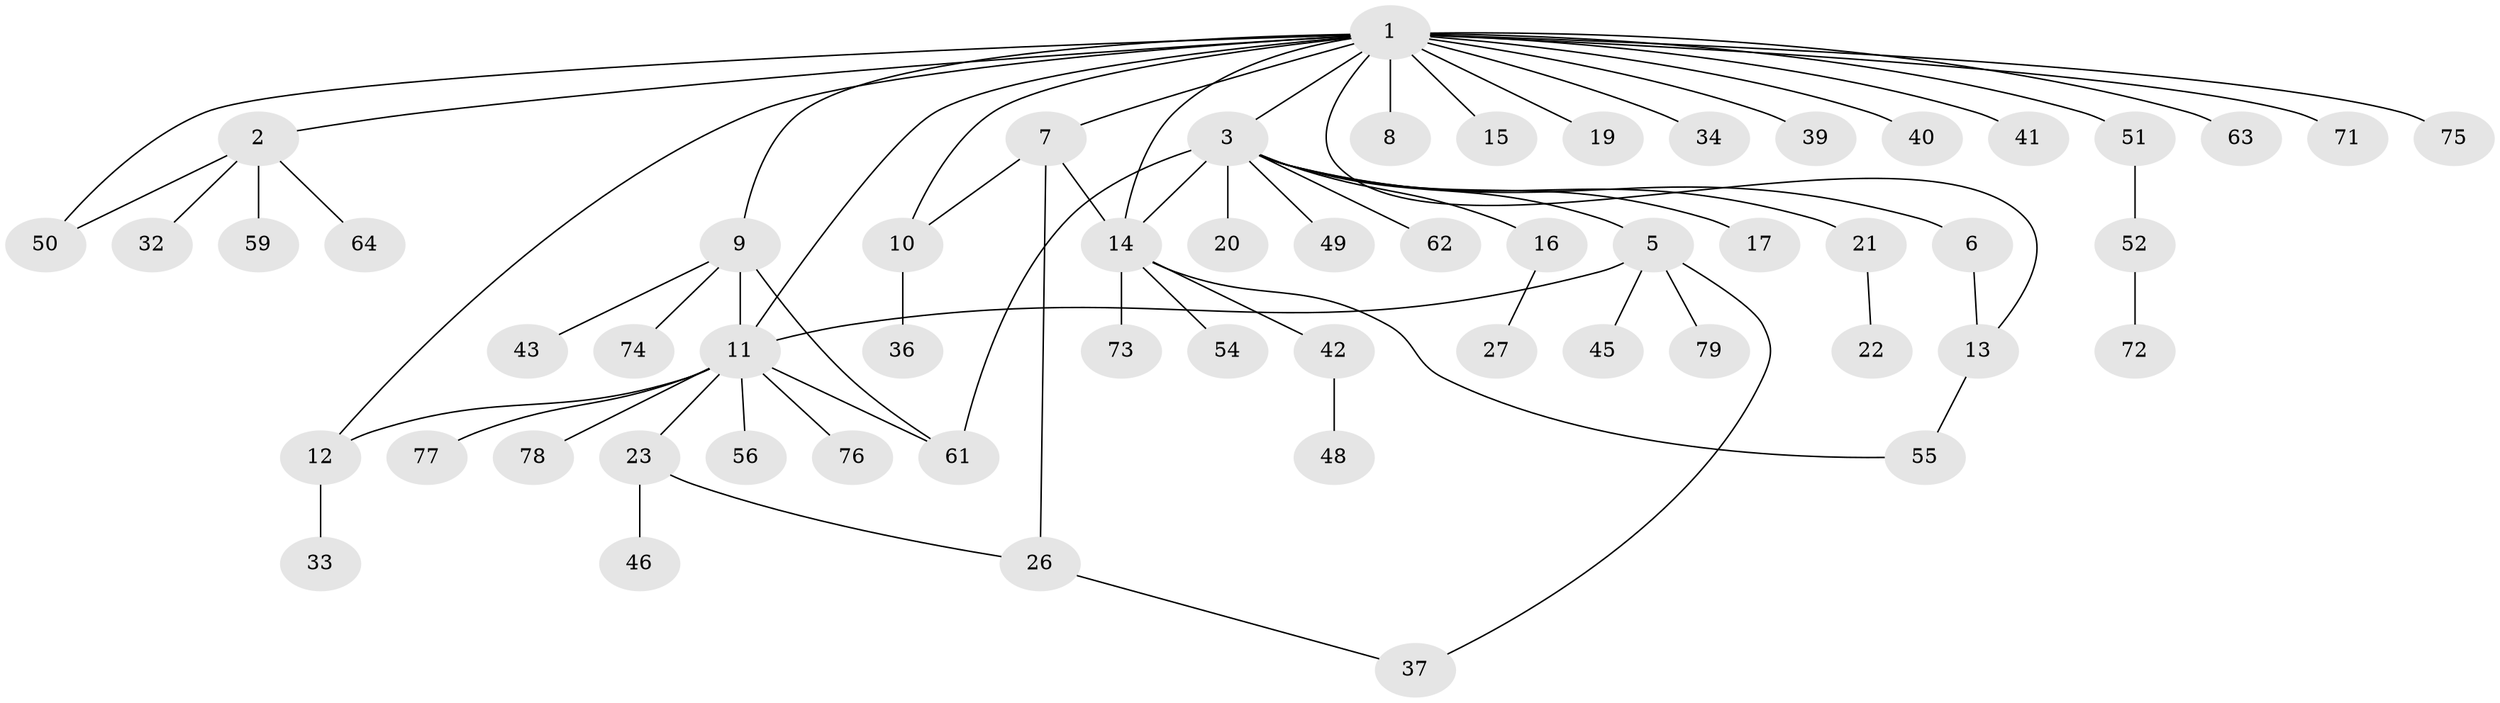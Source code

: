 // original degree distribution, {24: 0.012658227848101266, 6: 0.02531645569620253, 11: 0.012658227848101266, 1: 0.5063291139240507, 4: 0.05063291139240506, 2: 0.25316455696202533, 5: 0.0379746835443038, 7: 0.012658227848101266, 3: 0.08860759493670886}
// Generated by graph-tools (version 1.1) at 2025/11/02/27/25 16:11:10]
// undirected, 57 vertices, 69 edges
graph export_dot {
graph [start="1"]
  node [color=gray90,style=filled];
  1 [super="+47"];
  2 [super="+4"];
  3 [super="+38"];
  5 [super="+53"];
  6 [super="+65"];
  7 [super="+58"];
  8 [super="+31"];
  9 [super="+18"];
  10 [super="+57"];
  11 [super="+29"];
  12 [super="+24"];
  13 [super="+60"];
  14 [super="+28"];
  15;
  16;
  17 [super="+25"];
  19;
  20;
  21 [super="+44"];
  22 [super="+30"];
  23 [super="+35"];
  26;
  27;
  32 [super="+67"];
  33;
  34;
  36 [super="+66"];
  37 [super="+69"];
  39;
  40;
  41;
  42;
  43;
  45;
  46;
  48;
  49;
  50;
  51;
  52 [super="+68"];
  54;
  55;
  56;
  59;
  61 [super="+70"];
  62;
  63;
  64;
  71;
  72;
  73;
  74;
  75;
  76;
  77;
  78;
  79;
  1 -- 2;
  1 -- 3;
  1 -- 7;
  1 -- 8 [weight=2];
  1 -- 9;
  1 -- 10 [weight=2];
  1 -- 11;
  1 -- 12;
  1 -- 13;
  1 -- 14;
  1 -- 15;
  1 -- 19;
  1 -- 34;
  1 -- 39;
  1 -- 40;
  1 -- 41;
  1 -- 50;
  1 -- 51;
  1 -- 63;
  1 -- 71;
  1 -- 75;
  2 -- 32;
  2 -- 50;
  2 -- 59;
  2 -- 64;
  3 -- 5;
  3 -- 6;
  3 -- 16;
  3 -- 17;
  3 -- 20;
  3 -- 21;
  3 -- 49;
  3 -- 61;
  3 -- 14;
  3 -- 62;
  5 -- 11;
  5 -- 45;
  5 -- 79;
  5 -- 37;
  6 -- 13;
  7 -- 10;
  7 -- 14;
  7 -- 26;
  9 -- 43;
  9 -- 61;
  9 -- 74;
  9 -- 11;
  10 -- 36;
  11 -- 23;
  11 -- 56;
  11 -- 77;
  11 -- 76;
  11 -- 61;
  11 -- 78;
  11 -- 12;
  12 -- 33;
  13 -- 55;
  14 -- 55;
  14 -- 54;
  14 -- 73;
  14 -- 42;
  16 -- 27;
  21 -- 22;
  23 -- 46;
  23 -- 26;
  26 -- 37;
  42 -- 48;
  51 -- 52;
  52 -- 72;
}
